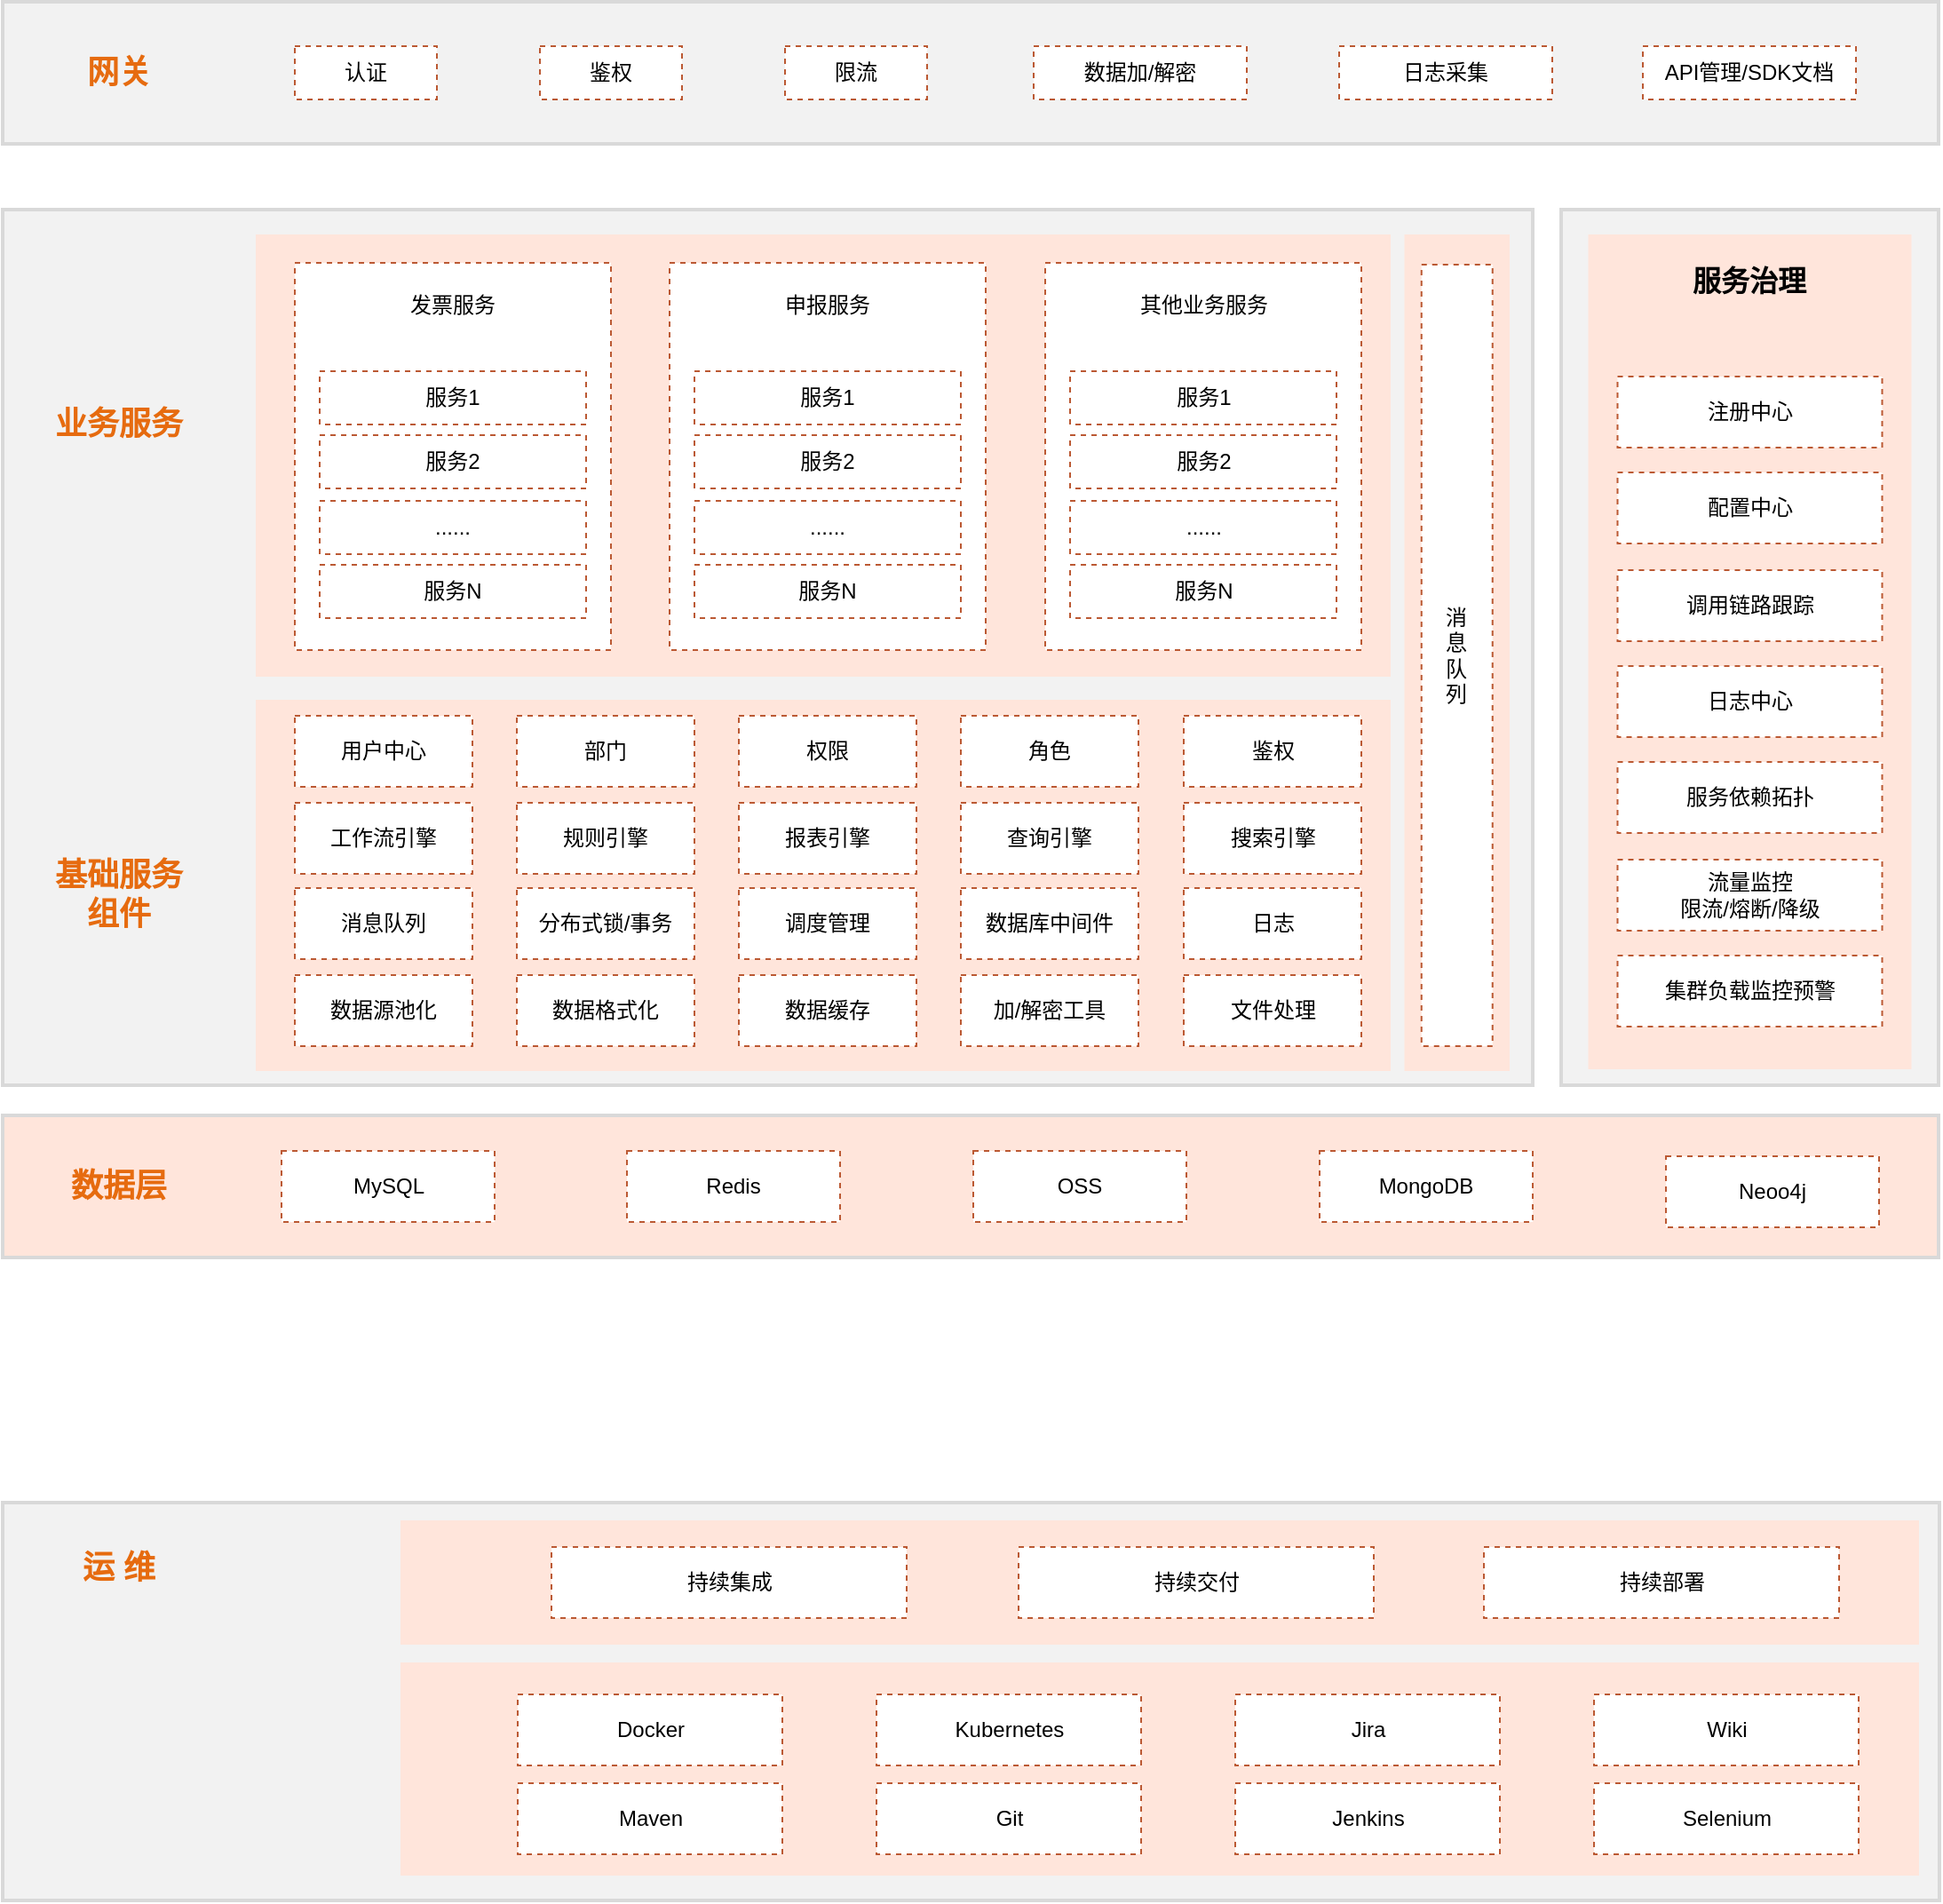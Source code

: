 <mxfile version="16.2.4" type="github">
  <diagram id="H7_tCYUHHZJKz_Q6d8IM" name="第 1 页">
    <mxGraphModel dx="1408" dy="-221" grid="0" gridSize="10" guides="1" tooltips="1" connect="1" arrows="1" fold="1" page="0" pageScale="1" pageWidth="827" pageHeight="1169" background="none" math="0" shadow="0">
      <root>
        <mxCell id="0" />
        <mxCell id="1" parent="0" />
        <mxCell id="LN4RIfl6_Ic5JrLGgOFw-55" value="" style="whiteSpace=wrap;html=1;fontSize=18;fontStyle=1;strokeWidth=2;fillColor=#F2F2F2;strokeColor=#D9D9D9;" parent="1" vertex="1">
          <mxGeometry x="80.5" y="1965" width="1090.5" height="224" as="geometry" />
        </mxCell>
        <mxCell id="LN4RIfl6_Ic5JrLGgOFw-67" value="" style="whiteSpace=wrap;html=1;strokeColor=none;dashed=1;verticalAlign=top;spacingTop=0;fillColor=#FFE5DB;fontSize=16;" parent="1" vertex="1">
          <mxGeometry x="304.5" y="1975" width="855" height="70" as="geometry" />
        </mxCell>
        <mxCell id="LN4RIfl6_Ic5JrLGgOFw-57" value="" style="whiteSpace=wrap;html=1;strokeColor=none;dashed=1;verticalAlign=top;spacingTop=0;fillColor=#FFE5DB;fontSize=16;" parent="1" vertex="1">
          <mxGeometry x="304.5" y="2055" width="855" height="120" as="geometry" />
        </mxCell>
        <mxCell id="LN4RIfl6_Ic5JrLGgOFw-49" value="" style="whiteSpace=wrap;html=1;fontSize=18;fontStyle=1;strokeWidth=2;fillColor=#F2F2F2;strokeColor=#D9D9D9;" parent="1" vertex="1">
          <mxGeometry x="80.5" y="1120" width="1090" height="80" as="geometry" />
        </mxCell>
        <mxCell id="LN4RIfl6_Ic5JrLGgOFw-50" value="网关" style="whiteSpace=wrap;html=1;fillColor=none;strokeColor=none;fontStyle=1;fontSize=18;fontColor=#E66B0F;" parent="1" vertex="1">
          <mxGeometry x="85.5" y="1140" width="120" height="40" as="geometry" />
        </mxCell>
        <mxCell id="LN4RIfl6_Ic5JrLGgOFw-40" value="" style="whiteSpace=wrap;html=1;fontSize=18;fontStyle=1;strokeWidth=2;fillColor=#F2F2F2;strokeColor=#D9D9D9;" parent="1" vertex="1">
          <mxGeometry x="80.5" y="1237" width="861.5" height="493" as="geometry" />
        </mxCell>
        <mxCell id="LN4RIfl6_Ic5JrLGgOFw-44" value="" style="whiteSpace=wrap;html=1;align=center;verticalAlign=top;fontSize=16;fontStyle=1;fillColor=#FFE5DB;strokeColor=none;fontColor=#143642;" parent="1" vertex="1">
          <mxGeometry x="869.75" y="1251" width="59.25" height="471" as="geometry" />
        </mxCell>
        <mxCell id="LN4RIfl6_Ic5JrLGgOFw-43" value="" style="whiteSpace=wrap;html=1;align=center;verticalAlign=top;fontSize=16;fontStyle=1;fillColor=#FFE5DB;strokeColor=none;fontColor=#143642;" parent="1" vertex="1">
          <mxGeometry x="223" y="1513" width="639" height="209" as="geometry" />
        </mxCell>
        <mxCell id="LN4RIfl6_Ic5JrLGgOFw-42" value="" style="whiteSpace=wrap;html=1;align=center;verticalAlign=top;fontSize=16;fontStyle=1;fillColor=#FFE5DB;strokeColor=none;fontColor=#143642;" parent="1" vertex="1">
          <mxGeometry x="223" y="1251" width="639" height="249" as="geometry" />
        </mxCell>
        <mxCell id="LN4RIfl6_Ic5JrLGgOFw-41" value="基础服务&lt;br&gt;组件" style="whiteSpace=wrap;html=1;fontSize=18;fontStyle=1;strokeColor=none;fillColor=none;fontColor=#E66B0F;" parent="1" vertex="1">
          <mxGeometry x="85.5" y="1603" width="120" height="40" as="geometry" />
        </mxCell>
        <mxCell id="ndFSLWlLieNPHFFfm7gC-75" value="" style="whiteSpace=wrap;html=1;fillColor=#FFE5DB;strokeColor=#D9D9D9;fontSize=18;fontStyle=1;fontColor=#143642;strokeWidth=2;" parent="1" vertex="1">
          <mxGeometry x="80.5" y="1747" width="1090" height="80" as="geometry" />
        </mxCell>
        <mxCell id="ndFSLWlLieNPHFFfm7gC-76" value="数据层" style="whiteSpace=wrap;html=1;fillColor=none;strokeColor=none;fontSize=18;fontStyle=1;fontColor=#E66B0F;" parent="1" vertex="1">
          <mxGeometry x="85.5" y="1767" width="120" height="40" as="geometry" />
        </mxCell>
        <mxCell id="ndFSLWlLieNPHFFfm7gC-77" value="MySQL" style="whiteSpace=wrap;html=1;strokeColor=#BB5933;dashed=1;" parent="1" vertex="1">
          <mxGeometry x="237.5" y="1767" width="120" height="40" as="geometry" />
        </mxCell>
        <mxCell id="ndFSLWlLieNPHFFfm7gC-79" value="OSS" style="whiteSpace=wrap;html=1;strokeColor=#BB5933;dashed=1;" parent="1" vertex="1">
          <mxGeometry x="627" y="1767" width="120" height="40" as="geometry" />
        </mxCell>
        <mxCell id="ndFSLWlLieNPHFFfm7gC-81" value="MongoDB" style="whiteSpace=wrap;html=1;strokeColor=#BB5933;dashed=1;" parent="1" vertex="1">
          <mxGeometry x="822" y="1767" width="120" height="40" as="geometry" />
        </mxCell>
        <mxCell id="ndFSLWlLieNPHFFfm7gC-86" value="数据源池化" style="whiteSpace=wrap;html=1;strokeColor=#BB5933;dashed=1;" parent="1" vertex="1">
          <mxGeometry x="245" y="1668" width="100" height="40" as="geometry" />
        </mxCell>
        <mxCell id="ndFSLWlLieNPHFFfm7gC-87" value="数据格式化" style="whiteSpace=wrap;html=1;strokeColor=#BB5933;dashed=1;" parent="1" vertex="1">
          <mxGeometry x="370" y="1668" width="100" height="40" as="geometry" />
        </mxCell>
        <mxCell id="ndFSLWlLieNPHFFfm7gC-88" value="数据缓存" style="whiteSpace=wrap;html=1;strokeColor=#BB5933;dashed=1;" parent="1" vertex="1">
          <mxGeometry x="495" y="1668" width="100" height="40" as="geometry" />
        </mxCell>
        <mxCell id="ndFSLWlLieNPHFFfm7gC-89" value="加/解密工具" style="whiteSpace=wrap;html=1;strokeColor=#BB5933;dashed=1;" parent="1" vertex="1">
          <mxGeometry x="620" y="1668" width="100" height="40" as="geometry" />
        </mxCell>
        <mxCell id="ndFSLWlLieNPHFFfm7gC-90" value="文件处理" style="whiteSpace=wrap;html=1;strokeColor=#BB5933;dashed=1;" parent="1" vertex="1">
          <mxGeometry x="745.5" y="1668" width="100" height="40" as="geometry" />
        </mxCell>
        <mxCell id="ndFSLWlLieNPHFFfm7gC-92" value="消息队列" style="whiteSpace=wrap;html=1;strokeColor=#BB5933;dashed=1;" parent="1" vertex="1">
          <mxGeometry x="245" y="1619" width="100" height="40" as="geometry" />
        </mxCell>
        <mxCell id="ndFSLWlLieNPHFFfm7gC-93" value="分布式锁/事务" style="whiteSpace=wrap;html=1;strokeColor=#BB5933;dashed=1;" parent="1" vertex="1">
          <mxGeometry x="370" y="1619" width="100" height="40" as="geometry" />
        </mxCell>
        <mxCell id="ndFSLWlLieNPHFFfm7gC-94" value="调度管理" style="whiteSpace=wrap;html=1;strokeColor=#BB5933;dashed=1;" parent="1" vertex="1">
          <mxGeometry x="495" y="1619" width="100" height="40" as="geometry" />
        </mxCell>
        <mxCell id="ndFSLWlLieNPHFFfm7gC-95" value="工作流引擎" style="whiteSpace=wrap;html=1;strokeColor=#BB5933;dashed=1;" parent="1" vertex="1">
          <mxGeometry x="245" y="1571" width="100" height="40" as="geometry" />
        </mxCell>
        <mxCell id="ndFSLWlLieNPHFFfm7gC-96" value="搜索引擎" style="whiteSpace=wrap;html=1;strokeColor=#BB5933;dashed=1;" parent="1" vertex="1">
          <mxGeometry x="745.5" y="1571" width="100" height="40" as="geometry" />
        </mxCell>
        <mxCell id="ndFSLWlLieNPHFFfm7gC-97" value="查询引擎" style="whiteSpace=wrap;html=1;strokeColor=#BB5933;dashed=1;" parent="1" vertex="1">
          <mxGeometry x="620" y="1571" width="100" height="40" as="geometry" />
        </mxCell>
        <mxCell id="ndFSLWlLieNPHFFfm7gC-98" value="报表引擎" style="whiteSpace=wrap;html=1;strokeColor=#BB5933;dashed=1;" parent="1" vertex="1">
          <mxGeometry x="495" y="1571" width="100" height="40" as="geometry" />
        </mxCell>
        <mxCell id="ndFSLWlLieNPHFFfm7gC-99" value="规则引擎" style="whiteSpace=wrap;html=1;strokeColor=#BB5933;dashed=1;" parent="1" vertex="1">
          <mxGeometry x="370" y="1571" width="100" height="40" as="geometry" />
        </mxCell>
        <mxCell id="ndFSLWlLieNPHFFfm7gC-100" value="鉴权" style="whiteSpace=wrap;html=1;strokeColor=#BB5933;dashed=1;" parent="1" vertex="1">
          <mxGeometry x="745.5" y="1522" width="100" height="40" as="geometry" />
        </mxCell>
        <mxCell id="ndFSLWlLieNPHFFfm7gC-101" value="日志" style="whiteSpace=wrap;html=1;strokeColor=#BB5933;dashed=1;" parent="1" vertex="1">
          <mxGeometry x="745.5" y="1619" width="100" height="40" as="geometry" />
        </mxCell>
        <mxCell id="ndFSLWlLieNPHFFfm7gC-102" value="用户中心" style="whiteSpace=wrap;html=1;strokeColor=#BB5933;dashed=1;" parent="1" vertex="1">
          <mxGeometry x="245" y="1522" width="100" height="40" as="geometry" />
        </mxCell>
        <mxCell id="ndFSLWlLieNPHFFfm7gC-103" value="部门" style="whiteSpace=wrap;html=1;strokeColor=#BB5933;dashed=1;" parent="1" vertex="1">
          <mxGeometry x="370" y="1522" width="100" height="40" as="geometry" />
        </mxCell>
        <mxCell id="ndFSLWlLieNPHFFfm7gC-104" value="权限" style="whiteSpace=wrap;html=1;strokeColor=#BB5933;dashed=1;" parent="1" vertex="1">
          <mxGeometry x="495" y="1522" width="100" height="40" as="geometry" />
        </mxCell>
        <mxCell id="ndFSLWlLieNPHFFfm7gC-105" value="角色" style="whiteSpace=wrap;html=1;strokeColor=#BB5933;dashed=1;" parent="1" vertex="1">
          <mxGeometry x="620" y="1522" width="100" height="40" as="geometry" />
        </mxCell>
        <mxCell id="ndFSLWlLieNPHFFfm7gC-117" value="认证" style="whiteSpace=wrap;html=1;strokeColor=#BB5933;dashed=1;" parent="1" vertex="1">
          <mxGeometry x="245" y="1145" width="80" height="30" as="geometry" />
        </mxCell>
        <mxCell id="ndFSLWlLieNPHFFfm7gC-118" value="限流" style="whiteSpace=wrap;html=1;strokeColor=#BB5933;dashed=1;" parent="1" vertex="1">
          <mxGeometry x="521" y="1145" width="80" height="30" as="geometry" />
        </mxCell>
        <mxCell id="ndFSLWlLieNPHFFfm7gC-119" value="数据加/解密" style="whiteSpace=wrap;html=1;strokeColor=#BB5933;dashed=1;" parent="1" vertex="1">
          <mxGeometry x="661" y="1145" width="120" height="30" as="geometry" />
        </mxCell>
        <mxCell id="ndFSLWlLieNPHFFfm7gC-120" value="日志采集" style="whiteSpace=wrap;html=1;strokeColor=#BB5933;dashed=1;" parent="1" vertex="1">
          <mxGeometry x="833" y="1145" width="120" height="30" as="geometry" />
        </mxCell>
        <mxCell id="ndFSLWlLieNPHFFfm7gC-121" value="API管理/SDK文档" style="whiteSpace=wrap;html=1;strokeColor=#BB5933;dashed=1;" parent="1" vertex="1">
          <mxGeometry x="1004" y="1145" width="120" height="30" as="geometry" />
        </mxCell>
        <mxCell id="LN4RIfl6_Ic5JrLGgOFw-1" value="消&lt;br&gt;息&lt;br&gt;队&lt;br&gt;列" style="whiteSpace=wrap;html=1;strokeColor=#BB5933;dashed=1;" parent="1" vertex="1">
          <mxGeometry x="879.375" y="1268" width="40" height="440" as="geometry" />
        </mxCell>
        <mxCell id="LN4RIfl6_Ic5JrLGgOFw-3" value="Maven" style="whiteSpace=wrap;html=1;strokeColor=#BB5933;dashed=1;" parent="1" vertex="1">
          <mxGeometry x="370.5" y="2123" width="149" height="40" as="geometry" />
        </mxCell>
        <mxCell id="LN4RIfl6_Ic5JrLGgOFw-4" value="Git" style="whiteSpace=wrap;html=1;strokeColor=#BB5933;dashed=1;" parent="1" vertex="1">
          <mxGeometry x="572.5" y="2123" width="149" height="40" as="geometry" />
        </mxCell>
        <mxCell id="LN4RIfl6_Ic5JrLGgOFw-8" value="Docker" style="whiteSpace=wrap;html=1;strokeColor=#BB5933;dashed=1;" parent="1" vertex="1">
          <mxGeometry x="370.5" y="2073" width="149" height="40" as="geometry" />
        </mxCell>
        <mxCell id="LN4RIfl6_Ic5JrLGgOFw-9" value="Jenkins" style="whiteSpace=wrap;html=1;strokeColor=#BB5933;dashed=1;" parent="1" vertex="1">
          <mxGeometry x="774.5" y="2123" width="149" height="40" as="geometry" />
        </mxCell>
        <mxCell id="LN4RIfl6_Ic5JrLGgOFw-13" value="Kubernetes" style="whiteSpace=wrap;html=1;strokeColor=#BB5933;dashed=1;" parent="1" vertex="1">
          <mxGeometry x="572.5" y="2073" width="149" height="40" as="geometry" />
        </mxCell>
        <mxCell id="LN4RIfl6_Ic5JrLGgOFw-14" value="Jira" style="whiteSpace=wrap;html=1;strokeColor=#BB5933;dashed=1;" parent="1" vertex="1">
          <mxGeometry x="774.5" y="2073" width="149" height="40" as="geometry" />
        </mxCell>
        <mxCell id="LN4RIfl6_Ic5JrLGgOFw-20" value="Redis" style="whiteSpace=wrap;html=1;strokeColor=#BB5933;dashed=1;" parent="1" vertex="1">
          <mxGeometry x="432" y="1767" width="120" height="40" as="geometry" />
        </mxCell>
        <mxCell id="LN4RIfl6_Ic5JrLGgOFw-21" value="Neoo4j" style="whiteSpace=wrap;html=1;strokeColor=#BB5933;dashed=1;" parent="1" vertex="1">
          <mxGeometry x="1017" y="1770" width="120" height="40" as="geometry" />
        </mxCell>
        <mxCell id="LN4RIfl6_Ic5JrLGgOFw-22" value="数据库中间件" style="whiteSpace=wrap;html=1;strokeColor=#BB5933;dashed=1;" parent="1" vertex="1">
          <mxGeometry x="620" y="1619" width="100" height="40" as="geometry" />
        </mxCell>
        <mxCell id="LN4RIfl6_Ic5JrLGgOFw-37" value="" style="group" parent="1" vertex="1" connectable="0">
          <mxGeometry x="456" y="1267" width="178" height="218" as="geometry" />
        </mxCell>
        <mxCell id="LN4RIfl6_Ic5JrLGgOFw-26" value="申报服务" style="whiteSpace=wrap;html=1;strokeColor=#BB5933;dashed=1;verticalAlign=top;spacingBottom=0;spacingTop=10;" parent="LN4RIfl6_Ic5JrLGgOFw-37" vertex="1">
          <mxGeometry width="178" height="218" as="geometry" />
        </mxCell>
        <mxCell id="LN4RIfl6_Ic5JrLGgOFw-27" value="服务1" style="whiteSpace=wrap;html=1;strokeColor=#BB5933;dashed=1;" parent="LN4RIfl6_Ic5JrLGgOFw-37" vertex="1">
          <mxGeometry x="14" y="61" width="150" height="30" as="geometry" />
        </mxCell>
        <mxCell id="LN4RIfl6_Ic5JrLGgOFw-28" value="服务2" style="whiteSpace=wrap;html=1;strokeColor=#BB5933;dashed=1;" parent="LN4RIfl6_Ic5JrLGgOFw-37" vertex="1">
          <mxGeometry x="14" y="97" width="150" height="30" as="geometry" />
        </mxCell>
        <mxCell id="LN4RIfl6_Ic5JrLGgOFw-29" value="......" style="whiteSpace=wrap;html=1;strokeColor=#BB5933;dashed=1;" parent="LN4RIfl6_Ic5JrLGgOFw-37" vertex="1">
          <mxGeometry x="14" y="134" width="150" height="30" as="geometry" />
        </mxCell>
        <mxCell id="LN4RIfl6_Ic5JrLGgOFw-30" value="服务N" style="whiteSpace=wrap;html=1;strokeColor=#BB5933;dashed=1;" parent="LN4RIfl6_Ic5JrLGgOFw-37" vertex="1">
          <mxGeometry x="14" y="170" width="150" height="30" as="geometry" />
        </mxCell>
        <mxCell id="LN4RIfl6_Ic5JrLGgOFw-38" value="" style="group" parent="1" vertex="1" connectable="0">
          <mxGeometry x="667.5" y="1267" width="178" height="218" as="geometry" />
        </mxCell>
        <mxCell id="LN4RIfl6_Ic5JrLGgOFw-31" value="其他业务服务" style="whiteSpace=wrap;html=1;strokeColor=#BB5933;dashed=1;verticalAlign=top;spacingBottom=0;spacingTop=10;" parent="LN4RIfl6_Ic5JrLGgOFw-38" vertex="1">
          <mxGeometry width="178" height="218" as="geometry" />
        </mxCell>
        <mxCell id="LN4RIfl6_Ic5JrLGgOFw-32" value="服务1" style="whiteSpace=wrap;html=1;strokeColor=#BB5933;dashed=1;" parent="LN4RIfl6_Ic5JrLGgOFw-38" vertex="1">
          <mxGeometry x="14" y="61" width="150" height="30" as="geometry" />
        </mxCell>
        <mxCell id="LN4RIfl6_Ic5JrLGgOFw-33" value="服务2" style="whiteSpace=wrap;html=1;strokeColor=#BB5933;dashed=1;" parent="LN4RIfl6_Ic5JrLGgOFw-38" vertex="1">
          <mxGeometry x="14" y="97" width="150" height="30" as="geometry" />
        </mxCell>
        <mxCell id="LN4RIfl6_Ic5JrLGgOFw-34" value="......" style="whiteSpace=wrap;html=1;strokeColor=#BB5933;dashed=1;" parent="LN4RIfl6_Ic5JrLGgOFw-38" vertex="1">
          <mxGeometry x="14" y="134" width="150" height="30" as="geometry" />
        </mxCell>
        <mxCell id="LN4RIfl6_Ic5JrLGgOFw-35" value="服务N" style="whiteSpace=wrap;html=1;strokeColor=#BB5933;dashed=1;" parent="LN4RIfl6_Ic5JrLGgOFw-38" vertex="1">
          <mxGeometry x="14" y="170" width="150" height="30" as="geometry" />
        </mxCell>
        <mxCell id="LN4RIfl6_Ic5JrLGgOFw-39" value="鉴权" style="whiteSpace=wrap;html=1;strokeColor=#BB5933;dashed=1;" parent="1" vertex="1">
          <mxGeometry x="383" y="1145" width="80" height="30" as="geometry" />
        </mxCell>
        <mxCell id="LN4RIfl6_Ic5JrLGgOFw-45" value="业务服务" style="whiteSpace=wrap;html=1;fontSize=18;fontStyle=1;strokeColor=none;fillColor=none;fontColor=#E66B0F;" parent="1" vertex="1">
          <mxGeometry x="85.5" y="1338" width="120" height="40" as="geometry" />
        </mxCell>
        <mxCell id="LN4RIfl6_Ic5JrLGgOFw-46" value="" style="whiteSpace=wrap;html=1;fontSize=18;fontStyle=1;strokeWidth=2;fillColor=#F2F2F2;strokeColor=#D9D9D9;" parent="1" vertex="1">
          <mxGeometry x="958" y="1237" width="212.5" height="493" as="geometry" />
        </mxCell>
        <mxCell id="LN4RIfl6_Ic5JrLGgOFw-47" value="" style="group" parent="1" vertex="1" connectable="0">
          <mxGeometry x="245" y="1267" width="178" height="218" as="geometry" />
        </mxCell>
        <mxCell id="LN4RIfl6_Ic5JrLGgOFw-24" value="发票服务" style="whiteSpace=wrap;html=1;strokeColor=#BB5933;dashed=1;verticalAlign=top;spacingBottom=0;spacingTop=10;" parent="LN4RIfl6_Ic5JrLGgOFw-47" vertex="1">
          <mxGeometry width="178" height="218" as="geometry" />
        </mxCell>
        <mxCell id="ndFSLWlLieNPHFFfm7gC-106" value="服务1" style="whiteSpace=wrap;html=1;strokeColor=#BB5933;dashed=1;" parent="LN4RIfl6_Ic5JrLGgOFw-47" vertex="1">
          <mxGeometry x="14" y="61" width="150" height="30" as="geometry" />
        </mxCell>
        <mxCell id="ndFSLWlLieNPHFFfm7gC-108" value="服务2" style="whiteSpace=wrap;html=1;strokeColor=#BB5933;dashed=1;" parent="LN4RIfl6_Ic5JrLGgOFw-47" vertex="1">
          <mxGeometry x="14" y="97" width="150" height="30" as="geometry" />
        </mxCell>
        <mxCell id="ndFSLWlLieNPHFFfm7gC-110" value="......" style="whiteSpace=wrap;html=1;strokeColor=#BB5933;dashed=1;" parent="LN4RIfl6_Ic5JrLGgOFw-47" vertex="1">
          <mxGeometry x="14" y="134" width="150" height="30" as="geometry" />
        </mxCell>
        <mxCell id="LN4RIfl6_Ic5JrLGgOFw-25" value="服务N" style="whiteSpace=wrap;html=1;strokeColor=#BB5933;dashed=1;" parent="LN4RIfl6_Ic5JrLGgOFw-47" vertex="1">
          <mxGeometry x="14" y="170" width="150" height="30" as="geometry" />
        </mxCell>
        <mxCell id="LN4RIfl6_Ic5JrLGgOFw-48" value="" style="group" parent="1" vertex="1" connectable="0">
          <mxGeometry x="973.25" y="1251" width="182" height="470" as="geometry" />
        </mxCell>
        <mxCell id="LN4RIfl6_Ic5JrLGgOFw-2" value="&lt;b style=&quot;font-size: 16px;&quot;&gt;&lt;font style=&quot;font-size: 16px;&quot;&gt;服务治理&lt;/font&gt;&lt;/b&gt;" style="whiteSpace=wrap;html=1;strokeColor=none;dashed=1;verticalAlign=top;spacingTop=10;fillColor=#FFE5DB;fontSize=16;" parent="LN4RIfl6_Ic5JrLGgOFw-48" vertex="1">
          <mxGeometry width="182" height="470" as="geometry" />
        </mxCell>
        <mxCell id="LN4RIfl6_Ic5JrLGgOFw-5" value="调用链路跟踪" style="whiteSpace=wrap;html=1;strokeColor=#BB5933;dashed=1;" parent="LN4RIfl6_Ic5JrLGgOFw-48" vertex="1">
          <mxGeometry x="16.5" y="189" width="149" height="40" as="geometry" />
        </mxCell>
        <mxCell id="LN4RIfl6_Ic5JrLGgOFw-6" value="日志中心" style="whiteSpace=wrap;html=1;strokeColor=#BB5933;dashed=1;" parent="LN4RIfl6_Ic5JrLGgOFw-48" vertex="1">
          <mxGeometry x="16.5" y="243" width="149" height="40" as="geometry" />
        </mxCell>
        <mxCell id="LN4RIfl6_Ic5JrLGgOFw-7" value="集群负载监控预警" style="whiteSpace=wrap;html=1;strokeColor=#BB5933;dashed=1;" parent="LN4RIfl6_Ic5JrLGgOFw-48" vertex="1">
          <mxGeometry x="16.5" y="406" width="149" height="40" as="geometry" />
        </mxCell>
        <mxCell id="LN4RIfl6_Ic5JrLGgOFw-10" value="流量监控&lt;br&gt;限流/熔断/降级" style="whiteSpace=wrap;html=1;strokeColor=#BB5933;dashed=1;" parent="LN4RIfl6_Ic5JrLGgOFw-48" vertex="1">
          <mxGeometry x="16.5" y="352" width="149" height="40" as="geometry" />
        </mxCell>
        <mxCell id="LN4RIfl6_Ic5JrLGgOFw-11" value="配置中心" style="whiteSpace=wrap;html=1;strokeColor=#BB5933;dashed=1;" parent="LN4RIfl6_Ic5JrLGgOFw-48" vertex="1">
          <mxGeometry x="16.5" y="134" width="149" height="40" as="geometry" />
        </mxCell>
        <mxCell id="LN4RIfl6_Ic5JrLGgOFw-12" value="注册中心" style="whiteSpace=wrap;html=1;strokeColor=#BB5933;dashed=1;" parent="LN4RIfl6_Ic5JrLGgOFw-48" vertex="1">
          <mxGeometry x="16.5" y="80" width="149" height="40" as="geometry" />
        </mxCell>
        <mxCell id="LN4RIfl6_Ic5JrLGgOFw-16" value="服务依赖拓扑" style="whiteSpace=wrap;html=1;strokeColor=#BB5933;dashed=1;" parent="LN4RIfl6_Ic5JrLGgOFw-48" vertex="1">
          <mxGeometry x="16.5" y="297" width="149" height="40" as="geometry" />
        </mxCell>
        <mxCell id="LN4RIfl6_Ic5JrLGgOFw-51" value="Wiki" style="whiteSpace=wrap;html=1;strokeColor=#BB5933;dashed=1;" parent="1" vertex="1">
          <mxGeometry x="976.5" y="2073" width="149" height="40" as="geometry" />
        </mxCell>
        <mxCell id="LN4RIfl6_Ic5JrLGgOFw-52" value="持续集成" style="whiteSpace=wrap;html=1;strokeColor=#BB5933;dashed=1;" parent="1" vertex="1">
          <mxGeometry x="389.5" y="1990" width="200" height="40" as="geometry" />
        </mxCell>
        <mxCell id="LN4RIfl6_Ic5JrLGgOFw-53" value="持续交付" style="whiteSpace=wrap;html=1;strokeColor=#BB5933;dashed=1;" parent="1" vertex="1">
          <mxGeometry x="652.5" y="1990" width="200" height="40" as="geometry" />
        </mxCell>
        <mxCell id="LN4RIfl6_Ic5JrLGgOFw-54" value="持续部署" style="whiteSpace=wrap;html=1;strokeColor=#BB5933;dashed=1;" parent="1" vertex="1">
          <mxGeometry x="914.5" y="1990" width="200" height="40" as="geometry" />
        </mxCell>
        <mxCell id="LN4RIfl6_Ic5JrLGgOFw-65" value="Selenium" style="whiteSpace=wrap;html=1;strokeColor=#BB5933;dashed=1;" parent="1" vertex="1">
          <mxGeometry x="976.5" y="2123" width="149" height="40" as="geometry" />
        </mxCell>
        <mxCell id="LN4RIfl6_Ic5JrLGgOFw-68" value="运 维" style="whiteSpace=wrap;html=1;fillColor=none;strokeColor=none;fontSize=18;fontStyle=1;fontColor=#E66B0F;" parent="1" vertex="1">
          <mxGeometry x="85.5" y="1982" width="120" height="40" as="geometry" />
        </mxCell>
      </root>
    </mxGraphModel>
  </diagram>
</mxfile>
